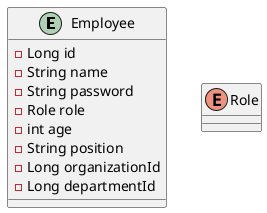 @startuml
entity Employee {
  - Long id
  - String name
  - String password
  - Role role
  - int age
  - String position
  - Long organizationId
  - Long departmentId
}

enum Role {

}
@enduml